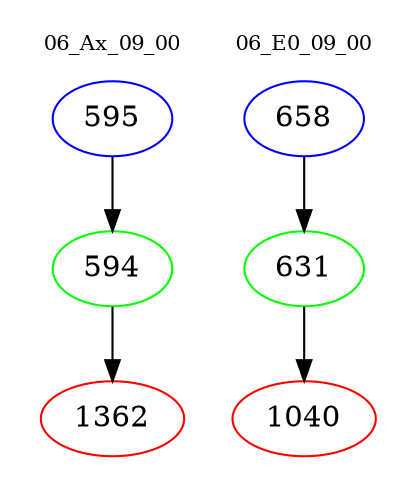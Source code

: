 digraph{
subgraph cluster_0 {
color = white
label = "06_Ax_09_00";
fontsize=10;
T0_595 [label="595", color="blue"]
T0_595 -> T0_594 [color="black"]
T0_594 [label="594", color="green"]
T0_594 -> T0_1362 [color="black"]
T0_1362 [label="1362", color="red"]
}
subgraph cluster_1 {
color = white
label = "06_E0_09_00";
fontsize=10;
T1_658 [label="658", color="blue"]
T1_658 -> T1_631 [color="black"]
T1_631 [label="631", color="green"]
T1_631 -> T1_1040 [color="black"]
T1_1040 [label="1040", color="red"]
}
}
